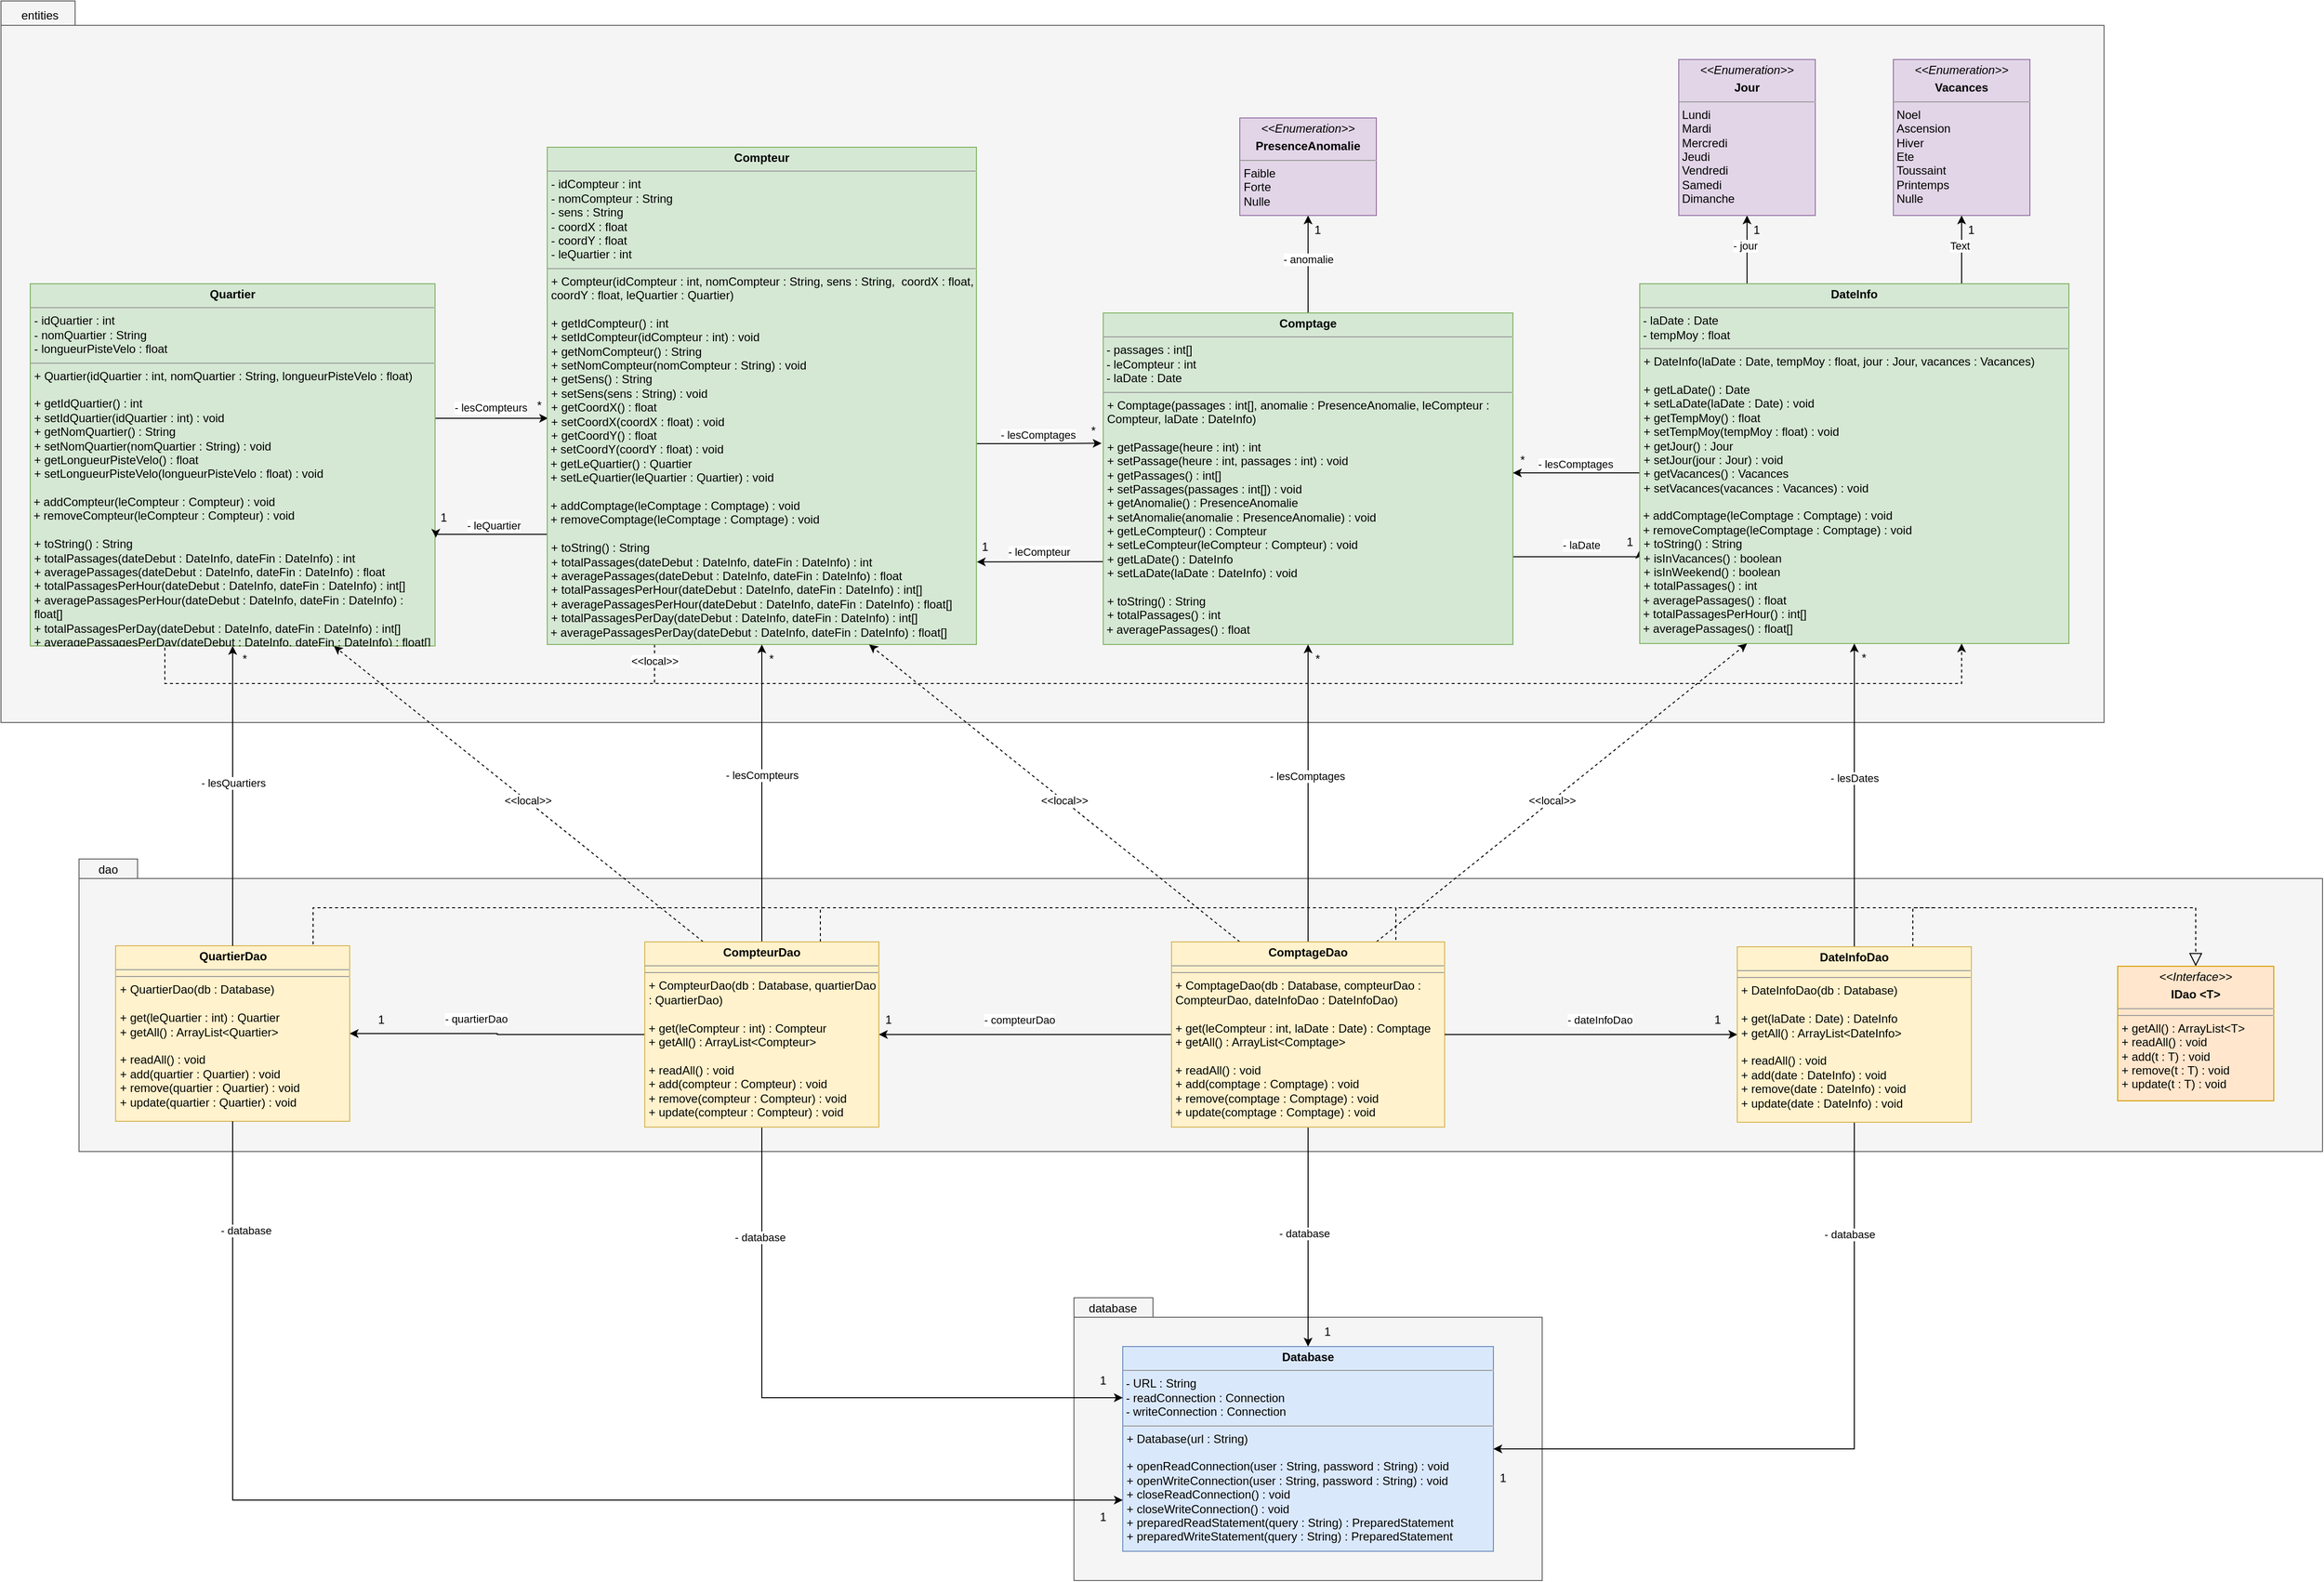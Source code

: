 <mxfile version="21.3.8" type="device">
  <diagram name="Page-1" id="eOl2TCsbntun6FktnlMN">
    <mxGraphModel dx="1434" dy="1222" grid="1" gridSize="10" guides="1" tooltips="1" connect="1" arrows="1" fold="1" page="0" pageScale="1" pageWidth="850" pageHeight="1100" math="0" shadow="0">
      <root>
        <mxCell id="0" />
        <mxCell id="1" parent="0" />
        <mxCell id="kVGpFs-e-EHgGDJTWpAH-28" value="" style="shape=folder;fontStyle=1;spacingTop=10;tabWidth=76;tabHeight=25;tabPosition=left;html=1;whiteSpace=wrap;fillColor=#f5f5f5;fontColor=#333333;strokeColor=#666666;" parent="1" vertex="1">
          <mxGeometry x="20" y="-140" width="2156" height="740" as="geometry" />
        </mxCell>
        <mxCell id="kVGpFs-e-EHgGDJTWpAH-25" value="package" style="shape=folder;fontStyle=1;spacingTop=10;tabWidth=60;tabHeight=20;tabPosition=left;html=1;whiteSpace=wrap;fillColor=#f5f5f5;fontColor=#333333;strokeColor=#666666;" parent="1" vertex="1">
          <mxGeometry x="100" y="740" width="2300" height="300" as="geometry" />
        </mxCell>
        <mxCell id="kVGpFs-e-EHgGDJTWpAH-24" value="package" style="shape=folder;fontStyle=1;spacingTop=10;tabWidth=81;tabHeight=20;tabPosition=left;html=1;whiteSpace=wrap;fillColor=#f5f5f5;fontColor=#333333;strokeColor=#666666;" parent="1" vertex="1">
          <mxGeometry x="1120" y="1190" width="480" height="290" as="geometry" />
        </mxCell>
        <mxCell id="kVGpFs-e-EHgGDJTWpAH-13" style="edgeStyle=orthogonalEdgeStyle;rounded=0;orthogonalLoop=1;jettySize=auto;html=1;exitX=0.75;exitY=0;exitDx=0;exitDy=0;endArrow=none;endFill=0;dashed=1;" parent="1" source="iDF5Uk8PFmxMC6S4ZIeN-2" edge="1">
          <mxGeometry relative="1" as="geometry">
            <mxPoint x="860" y="790" as="targetPoint" />
            <Array as="points">
              <mxPoint x="340" y="790" />
            </Array>
          </mxGeometry>
        </mxCell>
        <mxCell id="iDF5Uk8PFmxMC6S4ZIeN-2" value="&lt;p style=&quot;margin:0px;margin-top:4px;text-align:center;&quot;&gt;&lt;b&gt;QuartierDao&lt;/b&gt;&lt;/p&gt;&lt;hr size=&quot;1&quot;&gt;&lt;hr size=&quot;1&quot;&gt;&lt;p style=&quot;margin:0px;margin-left:4px;&quot;&gt;+ QuartierDao(db : Database)&lt;/p&gt;&lt;p style=&quot;margin:0px;margin-left:4px;&quot;&gt;&lt;br&gt;&lt;/p&gt;&lt;p style=&quot;margin:0px;margin-left:4px;&quot;&gt;+ get(leQuartier : int) : Quartier&lt;br&gt;&lt;/p&gt;&lt;p style=&quot;margin:0px;margin-left:4px;&quot;&gt;+ getAll() : ArrayList&amp;lt;Quartier&amp;gt;&lt;/p&gt;&lt;p style=&quot;margin:0px;margin-left:4px;&quot;&gt;&lt;br&gt;&lt;/p&gt;&lt;p style=&quot;margin:0px;margin-left:4px;&quot;&gt;+ readAll() : void&lt;/p&gt;&lt;p style=&quot;margin:0px;margin-left:4px;&quot;&gt;+ add(quartier : Quartier) : void&lt;/p&gt;&lt;p style=&quot;margin:0px;margin-left:4px;&quot;&gt;+ remove(quartier : Quartier) : void&lt;/p&gt;&lt;p style=&quot;margin:0px;margin-left:4px;&quot;&gt;+ update(quartier : Quartier) : void&lt;br&gt;&lt;/p&gt;" style="verticalAlign=top;align=left;overflow=fill;fontSize=12;fontFamily=Helvetica;html=1;whiteSpace=wrap;fillColor=#fff2cc;strokeColor=#d6b656;" parent="1" vertex="1">
          <mxGeometry x="137.5" y="829" width="240" height="180" as="geometry" />
        </mxCell>
        <mxCell id="9qE0nhktHIJIXh96-6WT-73" style="edgeStyle=orthogonalEdgeStyle;rounded=0;orthogonalLoop=1;jettySize=auto;html=1;entryX=0.002;entryY=0.545;entryDx=0;entryDy=0;entryPerimeter=0;" parent="1" source="p_eBftwZYgydQJ64UmXx-5" target="MrOClFFpd0POXdo-1IgY-1" edge="1">
          <mxGeometry relative="1" as="geometry">
            <Array as="points">
              <mxPoint x="490" y="288" />
              <mxPoint x="490" y="288" />
            </Array>
          </mxGeometry>
        </mxCell>
        <mxCell id="9qE0nhktHIJIXh96-6WT-86" value="- lesCompteurs" style="edgeLabel;html=1;align=center;verticalAlign=middle;resizable=0;points=[];" parent="9qE0nhktHIJIXh96-6WT-73" vertex="1" connectable="0">
          <mxGeometry x="-0.211" y="1" relative="1" as="geometry">
            <mxPoint x="11" y="-10" as="offset" />
          </mxGeometry>
        </mxCell>
        <mxCell id="R8S3w-2baMEadNncPOtm-10" style="edgeStyle=orthogonalEdgeStyle;rounded=0;orthogonalLoop=1;jettySize=auto;html=1;exitX=0.25;exitY=1;exitDx=0;exitDy=0;entryX=0.75;entryY=1;entryDx=0;entryDy=0;dashed=1;" parent="1" source="p_eBftwZYgydQJ64UmXx-5" target="MrOClFFpd0POXdo-1IgY-15" edge="1">
          <mxGeometry relative="1" as="geometry">
            <Array as="points">
              <mxPoint x="188" y="560" />
              <mxPoint x="2030" y="560" />
            </Array>
          </mxGeometry>
        </mxCell>
        <mxCell id="R8S3w-2baMEadNncPOtm-12" value="&amp;lt;&amp;lt;local&amp;gt;&amp;gt;" style="edgeLabel;html=1;align=center;verticalAlign=middle;resizable=0;points=[];" parent="R8S3w-2baMEadNncPOtm-10" vertex="1" connectable="0">
          <mxGeometry x="-0.962" relative="1" as="geometry">
            <mxPoint x="3" y="-21" as="offset" />
          </mxGeometry>
        </mxCell>
        <mxCell id="p_eBftwZYgydQJ64UmXx-5" value="&lt;p style=&quot;margin:0px;margin-top:4px;text-align:center;&quot;&gt;&lt;b&gt;Quartier&lt;/b&gt;&lt;/p&gt;&lt;hr size=&quot;1&quot;&gt;&lt;p style=&quot;margin:0px;margin-left:4px;&quot;&gt;- idQuartier : int&lt;/p&gt;&lt;p style=&quot;margin:0px;margin-left:4px;&quot;&gt;- nomQuartier : String&lt;/p&gt;&lt;p style=&quot;margin:0px;margin-left:4px;&quot;&gt;- longueurPisteVelo : float&lt;br&gt;&lt;/p&gt;&lt;hr size=&quot;1&quot;&gt;&lt;p style=&quot;margin:0px;margin-left:4px;&quot;&gt;+ Quartier(idQuartier : int, nomQuartier : String, longueurPisteVelo : float)&lt;/p&gt;&lt;p style=&quot;margin:0px;margin-left:4px;&quot;&gt;&lt;br&gt;&lt;/p&gt;&lt;p style=&quot;margin:0px;margin-left:4px;&quot;&gt;+ getIdQuartier() : int&lt;/p&gt;&lt;p style=&quot;margin:0px;margin-left:4px;&quot;&gt;+ setIdQuartier(idQuartier : int) : void&lt;/p&gt;&lt;p style=&quot;margin:0px;margin-left:4px;&quot;&gt;+ getNomQuartier() : String&lt;/p&gt;&lt;p style=&quot;margin:0px;margin-left:4px;&quot;&gt;+ setNomQuartier(nomQuartier : String) : void&lt;/p&gt;&lt;p style=&quot;margin:0px;margin-left:4px;&quot;&gt;+ getLongueurPisteVelo() : float&lt;/p&gt;&lt;p style=&quot;margin:0px;margin-left:4px;&quot;&gt;+ setLongueurPisteVelo(longueurPisteVelo : float) : void&lt;/p&gt;&lt;p style=&quot;margin:0px;margin-left:4px;&quot;&gt;&lt;br&gt;&lt;/p&gt;&lt;div&gt;&amp;nbsp;+ addCompteur(leCompteur : Compteur) : void&lt;/div&gt;&lt;div&gt;&amp;nbsp;+ removeCompteur(leCompteur : Compteur) : void&lt;/div&gt;&lt;div&gt;&lt;br&gt;&lt;/div&gt;&lt;p style=&quot;margin:0px;margin-left:4px;&quot;&gt;&lt;/p&gt;&lt;p style=&quot;margin:0px;margin-left:4px;&quot;&gt;&lt;/p&gt;&lt;p style=&quot;margin:0px;margin-left:4px;&quot;&gt;+ toString() : String&lt;/p&gt;&lt;p style=&quot;margin:0px;margin-left:4px;&quot;&gt;+ totalPassages(dateDebut : DateInfo, dateFin : DateInfo) : int&lt;/p&gt;&lt;p style=&quot;margin:0px;margin-left:4px;&quot;&gt;+ averagePassages(dateDebut : DateInfo, dateFin : DateInfo) : float&lt;/p&gt;&lt;p style=&quot;margin:0px;margin-left:4px;&quot;&gt;+ totalPassagesPerHour(dateDebut : DateInfo, dateFin : DateInfo) : int[]&lt;/p&gt;&lt;p style=&quot;margin:0px;margin-left:4px;&quot;&gt;+ averagePassagesPerHour(dateDebut : DateInfo, dateFin : DateInfo) : float[]&lt;/p&gt;&lt;p style=&quot;margin:0px;margin-left:4px;&quot;&gt;+ totalPassagesPerDay(dateDebut : DateInfo, dateFin : DateInfo) : int[]&lt;/p&gt;&lt;p style=&quot;margin:0px;margin-left:4px;&quot;&gt;+ averagePassagesPerDay(dateDebut : DateInfo, dateFin : DateInfo) : float[]&lt;br&gt;&lt;/p&gt;" style="verticalAlign=top;align=left;overflow=fill;fontSize=12;fontFamily=Helvetica;html=1;whiteSpace=wrap;fillColor=#d5e8d4;strokeColor=#82b366;" parent="1" vertex="1">
          <mxGeometry x="50" y="150" width="415" height="371.5" as="geometry" />
        </mxCell>
        <mxCell id="9qE0nhktHIJIXh96-6WT-74" style="edgeStyle=orthogonalEdgeStyle;rounded=0;orthogonalLoop=1;jettySize=auto;html=1;entryX=-0.004;entryY=0.393;entryDx=0;entryDy=0;entryPerimeter=0;" parent="1" source="MrOClFFpd0POXdo-1IgY-1" target="MrOClFFpd0POXdo-1IgY-4" edge="1">
          <mxGeometry relative="1" as="geometry">
            <mxPoint x="1140" y="306" as="targetPoint" />
            <Array as="points">
              <mxPoint x="1090" y="314" />
              <mxPoint x="1090" y="314" />
            </Array>
          </mxGeometry>
        </mxCell>
        <mxCell id="9qE0nhktHIJIXh96-6WT-85" value="- lesComptages" style="edgeLabel;html=1;align=center;verticalAlign=middle;resizable=0;points=[];" parent="9qE0nhktHIJIXh96-6WT-74" vertex="1" connectable="0">
          <mxGeometry x="-0.278" y="-1" relative="1" as="geometry">
            <mxPoint x="16" y="-10" as="offset" />
          </mxGeometry>
        </mxCell>
        <mxCell id="R8S3w-2baMEadNncPOtm-1" style="edgeStyle=orthogonalEdgeStyle;rounded=0;orthogonalLoop=1;jettySize=auto;html=1;exitX=0;exitY=0.75;exitDx=0;exitDy=0;entryX=1.002;entryY=0.701;entryDx=0;entryDy=0;entryPerimeter=0;" parent="1" source="MrOClFFpd0POXdo-1IgY-1" target="p_eBftwZYgydQJ64UmXx-5" edge="1">
          <mxGeometry relative="1" as="geometry">
            <Array as="points">
              <mxPoint x="466" y="407" />
            </Array>
          </mxGeometry>
        </mxCell>
        <mxCell id="R8S3w-2baMEadNncPOtm-2" value="- leQuartier" style="edgeLabel;html=1;align=center;verticalAlign=middle;resizable=0;points=[];" parent="R8S3w-2baMEadNncPOtm-1" vertex="1" connectable="0">
          <mxGeometry x="0.403" relative="1" as="geometry">
            <mxPoint x="23" y="-9" as="offset" />
          </mxGeometry>
        </mxCell>
        <mxCell id="R8S3w-2baMEadNncPOtm-11" style="edgeStyle=orthogonalEdgeStyle;rounded=0;orthogonalLoop=1;jettySize=auto;html=1;exitX=0.25;exitY=1;exitDx=0;exitDy=0;endArrow=none;endFill=0;dashed=1;" parent="1" source="MrOClFFpd0POXdo-1IgY-1" edge="1">
          <mxGeometry relative="1" as="geometry">
            <mxPoint x="690" y="560" as="targetPoint" />
            <Array as="points">
              <mxPoint x="690" y="540" />
              <mxPoint x="690" y="540" />
            </Array>
          </mxGeometry>
        </mxCell>
        <mxCell id="MrOClFFpd0POXdo-1IgY-1" value="&lt;p style=&quot;margin:0px;margin-top:4px;text-align:center;&quot;&gt;&lt;b&gt;Compteur&lt;/b&gt;&lt;/p&gt;&lt;hr size=&quot;1&quot;&gt;&lt;p style=&quot;margin:0px;margin-left:4px;&quot;&gt;- idCompteur : int&lt;/p&gt;&lt;p style=&quot;margin:0px;margin-left:4px;&quot;&gt;- nomCompteur : String&lt;/p&gt;&lt;p style=&quot;margin:0px;margin-left:4px;&quot;&gt;- sens : String&lt;/p&gt;&lt;p style=&quot;margin:0px;margin-left:4px;&quot;&gt;- coordX : float&lt;/p&gt;&lt;p style=&quot;margin:0px;margin-left:4px;&quot;&gt;- coordY : float&lt;/p&gt;&lt;p style=&quot;margin:0px;margin-left:4px;&quot;&gt;- leQuartier : int&lt;br&gt;&lt;/p&gt;&lt;hr size=&quot;1&quot;&gt;&lt;p style=&quot;margin:0px;margin-left:4px;&quot;&gt;+ Compteur(idCompteur : int, nomCompteur : String, sens : String,&amp;nbsp; coordX : float, coordY : float, leQuartier : Quartier)&lt;/p&gt;&lt;p style=&quot;margin:0px;margin-left:4px;&quot;&gt;&lt;br&gt;&lt;/p&gt;&lt;p style=&quot;margin:0px;margin-left:4px;&quot;&gt;+ getIdCompteur() : int&lt;/p&gt;&lt;p style=&quot;margin:0px;margin-left:4px;&quot;&gt;+ setIdCompteur(idCompteur : int) : void&lt;/p&gt;&lt;p style=&quot;margin:0px;margin-left:4px;&quot;&gt;+ getNomCompteur() : String&lt;/p&gt;&lt;p style=&quot;margin:0px;margin-left:4px;&quot;&gt;+ setNomCompteur(nomCompteur : String) : void&lt;/p&gt;&lt;p style=&quot;margin:0px;margin-left:4px;&quot;&gt;+ getSens() : String&lt;/p&gt;&lt;p style=&quot;margin:0px;margin-left:4px;&quot;&gt;+ setSens(sens : String) : void&lt;/p&gt;&lt;p style=&quot;margin:0px;margin-left:4px;&quot;&gt;+ getCoordX() : float&lt;/p&gt;&lt;p style=&quot;margin:0px;margin-left:4px;&quot;&gt;+ setCoordX(coordX : float) : void&lt;/p&gt;&lt;p style=&quot;margin:0px;margin-left:4px;&quot;&gt;+ getCoordY() : float&lt;/p&gt;&lt;div&gt;&amp;nbsp;+ setCoordY(coordY : float) : void&lt;/div&gt;&lt;div&gt;&amp;nbsp;+ getLeQuartier() : Quartier&lt;/div&gt;&lt;div&gt;&amp;nbsp;+ setLeQuartier(leQuartier : Quartier) : void&lt;/div&gt;&lt;div&gt;&lt;br&gt;&lt;/div&gt;&lt;div&gt;&amp;nbsp;+ addComptage(leComptage : Comptage) : void&lt;/div&gt;&lt;div&gt;&amp;nbsp;+ removeComptage(leComptage : Comptage) : void&lt;/div&gt;&lt;div&gt;&lt;br&gt;&lt;p style=&quot;margin:0px;margin-left:4px;&quot;&gt;&lt;/p&gt;&lt;p style=&quot;margin:0px;margin-left:4px;&quot;&gt;+ toString() : String&lt;/p&gt;&lt;p style=&quot;margin:0px;margin-left:4px;&quot;&gt;+ totalPassages(dateDebut : DateInfo, dateFin : DateInfo) : int&lt;/p&gt;&lt;p style=&quot;margin:0px;margin-left:4px;&quot;&gt;+ averagePassages(dateDebut : DateInfo, dateFin : DateInfo) : float&lt;/p&gt;&lt;p style=&quot;margin:0px;margin-left:4px;&quot;&gt;+ totalPassagesPerHour(dateDebut : DateInfo, dateFin : DateInfo) : int[]&lt;/p&gt;&lt;p style=&quot;margin:0px;margin-left:4px;&quot;&gt;+ averagePassagesPerHour(dateDebut : DateInfo, dateFin : DateInfo) : float[]&lt;/p&gt;&lt;p style=&quot;margin:0px;margin-left:4px;&quot;&gt;+ totalPassagesPerDay(dateDebut : DateInfo, dateFin : DateInfo) : int[]&lt;/p&gt;&amp;nbsp;+ averagePassagesPerDay(dateDebut : DateInfo, dateFin : DateInfo) : float[]&lt;p style=&quot;margin:0px;margin-left:4px;&quot;&gt;&lt;/p&gt;&lt;/div&gt;&lt;p style=&quot;margin:0px;margin-left:4px;&quot;&gt;&lt;/p&gt;" style="verticalAlign=top;align=left;overflow=fill;fontSize=12;fontFamily=Helvetica;html=1;whiteSpace=wrap;fillColor=#d5e8d4;strokeColor=#82b366;" parent="1" vertex="1">
          <mxGeometry x="580" y="10" width="440" height="510" as="geometry" />
        </mxCell>
        <mxCell id="MrOClFFpd0POXdo-1IgY-7" style="edgeStyle=orthogonalEdgeStyle;rounded=0;orthogonalLoop=1;jettySize=auto;html=1;exitX=0.5;exitY=0;exitDx=0;exitDy=0;entryX=0.5;entryY=1;entryDx=0;entryDy=0;" parent="1" source="MrOClFFpd0POXdo-1IgY-4" target="MrOClFFpd0POXdo-1IgY-5" edge="1">
          <mxGeometry relative="1" as="geometry" />
        </mxCell>
        <mxCell id="MrOClFFpd0POXdo-1IgY-8" value="- anomalie" style="edgeLabel;html=1;align=center;verticalAlign=middle;resizable=0;points=[];" parent="MrOClFFpd0POXdo-1IgY-7" vertex="1" connectable="0">
          <mxGeometry x="0.225" relative="1" as="geometry">
            <mxPoint y="6" as="offset" />
          </mxGeometry>
        </mxCell>
        <mxCell id="R8S3w-2baMEadNncPOtm-4" style="edgeStyle=orthogonalEdgeStyle;rounded=0;orthogonalLoop=1;jettySize=auto;html=1;exitX=0;exitY=0.75;exitDx=0;exitDy=0;entryX=1.001;entryY=0.834;entryDx=0;entryDy=0;entryPerimeter=0;" parent="1" source="MrOClFFpd0POXdo-1IgY-4" target="MrOClFFpd0POXdo-1IgY-1" edge="1">
          <mxGeometry relative="1" as="geometry">
            <mxPoint x="1021" y="440" as="targetPoint" />
            <Array as="points">
              <mxPoint x="1020" y="435" />
            </Array>
          </mxGeometry>
        </mxCell>
        <mxCell id="R8S3w-2baMEadNncPOtm-5" value="- leCompteur" style="edgeLabel;html=1;align=center;verticalAlign=middle;resizable=0;points=[];" parent="R8S3w-2baMEadNncPOtm-4" vertex="1" connectable="0">
          <mxGeometry x="0.139" relative="1" as="geometry">
            <mxPoint x="8" y="-10" as="offset" />
          </mxGeometry>
        </mxCell>
        <mxCell id="R8S3w-2baMEadNncPOtm-7" style="edgeStyle=orthogonalEdgeStyle;rounded=0;orthogonalLoop=1;jettySize=auto;html=1;exitX=1;exitY=0.75;exitDx=0;exitDy=0;entryX=0;entryY=0.74;entryDx=0;entryDy=0;entryPerimeter=0;" parent="1" source="MrOClFFpd0POXdo-1IgY-4" target="MrOClFFpd0POXdo-1IgY-15" edge="1">
          <mxGeometry relative="1" as="geometry">
            <Array as="points">
              <mxPoint x="1570" y="430" />
              <mxPoint x="1700" y="430" />
            </Array>
          </mxGeometry>
        </mxCell>
        <mxCell id="R8S3w-2baMEadNncPOtm-8" value="- laDate" style="edgeLabel;html=1;align=center;verticalAlign=middle;resizable=0;points=[];" parent="R8S3w-2baMEadNncPOtm-7" vertex="1" connectable="0">
          <mxGeometry x="-0.117" relative="1" as="geometry">
            <mxPoint x="12" y="-12" as="offset" />
          </mxGeometry>
        </mxCell>
        <mxCell id="MrOClFFpd0POXdo-1IgY-4" value="&lt;p style=&quot;margin:0px;margin-top:4px;text-align:center;&quot;&gt;&lt;b&gt;Comptage&lt;/b&gt;&lt;/p&gt;&lt;hr size=&quot;1&quot;&gt;&lt;div&gt;&amp;nbsp;- passages : int[]&lt;/div&gt;&lt;div&gt;&amp;nbsp;- leCompteur : int&lt;/div&gt;&lt;div&gt;&amp;nbsp;- laDate : Date&lt;br&gt;&lt;/div&gt;&lt;hr size=&quot;1&quot;&gt;&lt;p style=&quot;margin:0px;margin-left:4px;&quot;&gt;+ Comptage(passages : int[], anomalie : PresenceAnomalie, leCompteur : Compteur, laDate : DateInfo)&lt;/p&gt;&lt;p style=&quot;margin:0px;margin-left:4px;&quot;&gt;&lt;br&gt;&lt;/p&gt;&lt;p style=&quot;margin:0px;margin-left:4px;&quot;&gt;+ getPassage(heure : int) : int&lt;/p&gt;&lt;p style=&quot;margin:0px;margin-left:4px;&quot;&gt;+ setPassage(heure : int, passages : int) : void&lt;/p&gt;&lt;p style=&quot;margin:0px;margin-left:4px;&quot;&gt;+ getPassages() : int[]&lt;/p&gt;&lt;p style=&quot;margin:0px;margin-left:4px;&quot;&gt;+ setPassages(passages : int[]) : void&lt;/p&gt;&lt;p style=&quot;margin:0px;margin-left:4px;&quot;&gt;+ getAnomalie() : PresenceAnomalie&lt;/p&gt;&lt;p style=&quot;margin:0px;margin-left:4px;&quot;&gt;+ setAnomalie(anomalie : PresenceAnomalie) : void&lt;/p&gt;&lt;p style=&quot;margin:0px;margin-left:4px;&quot;&gt;+ getLeCompteur() : Compteur&lt;/p&gt;&lt;p style=&quot;margin:0px;margin-left:4px;&quot;&gt;+ setLeCompteur(leCompteur : Compteur) : void&lt;/p&gt;&lt;p style=&quot;margin:0px;margin-left:4px;&quot;&gt;+ getLaDate() : DateInfo&lt;/p&gt;&lt;p style=&quot;margin:0px;margin-left:4px;&quot;&gt;+ setLaDate(laDate : DateInfo) : void&lt;/p&gt;&lt;p style=&quot;margin:0px;margin-left:4px;&quot;&gt;&lt;br&gt;&lt;/p&gt;&lt;p style=&quot;margin:0px;margin-left:4px;&quot;&gt;+ toString() : String&lt;/p&gt;&lt;p style=&quot;margin:0px;margin-left:4px;&quot;&gt;+ totalPassages() : int&lt;/p&gt;&amp;nbsp;+ averagePassages() : float&lt;br&gt;&lt;p style=&quot;margin:0px;margin-left:4px;&quot;&gt;&lt;/p&gt;&lt;p style=&quot;margin:0px;margin-left:4px;&quot;&gt;&lt;/p&gt;" style="verticalAlign=top;align=left;overflow=fill;fontSize=12;fontFamily=Helvetica;html=1;whiteSpace=wrap;fillColor=#d5e8d4;strokeColor=#82b366;strokeWidth=1;glass=0;rounded=0;shadow=0;" parent="1" vertex="1">
          <mxGeometry x="1150" y="180" width="420" height="340" as="geometry" />
        </mxCell>
        <mxCell id="MrOClFFpd0POXdo-1IgY-5" value="&lt;p style=&quot;margin:0px;margin-top:4px;text-align:center;&quot;&gt;&lt;i&gt;&amp;lt;&amp;lt;Enumeration&amp;gt;&amp;gt;&lt;/i&gt;&lt;/p&gt;&lt;p style=&quot;margin:0px;margin-top:4px;text-align:center;&quot;&gt;&lt;b&gt;PresenceAnomalie&lt;/b&gt;&lt;br&gt;&lt;/p&gt;&lt;hr size=&quot;1&quot;&gt;&lt;p style=&quot;margin:0px;margin-left:4px;&quot;&gt;Faible&lt;/p&gt;&lt;p style=&quot;margin:0px;margin-left:4px;&quot;&gt;Forte&lt;/p&gt;&lt;p style=&quot;margin:0px;margin-left:4px;&quot;&gt;Nulle&lt;/p&gt;&lt;p style=&quot;margin:0px;margin-left:4px;&quot;&gt;&lt;br&gt;&lt;/p&gt;&lt;p style=&quot;margin:0px;margin-left:4px;&quot;&gt;&lt;br&gt;&lt;/p&gt;" style="verticalAlign=top;align=left;overflow=fill;fontSize=12;fontFamily=Helvetica;html=1;whiteSpace=wrap;fillColor=#e1d5e7;strokeColor=#9673a6;" parent="1" vertex="1">
          <mxGeometry x="1290" y="-20" width="140" height="100" as="geometry" />
        </mxCell>
        <mxCell id="9qE0nhktHIJIXh96-6WT-76" style="edgeStyle=orthogonalEdgeStyle;rounded=0;orthogonalLoop=1;jettySize=auto;html=1;" parent="1" source="MrOClFFpd0POXdo-1IgY-15" edge="1">
          <mxGeometry relative="1" as="geometry">
            <Array as="points">
              <mxPoint x="1570" y="344" />
            </Array>
            <mxPoint x="1570" y="344" as="targetPoint" />
          </mxGeometry>
        </mxCell>
        <mxCell id="9qE0nhktHIJIXh96-6WT-84" value="- lesComptages" style="edgeLabel;html=1;align=center;verticalAlign=middle;resizable=0;points=[];" parent="9qE0nhktHIJIXh96-6WT-76" vertex="1" connectable="0">
          <mxGeometry x="0.259" y="-3" relative="1" as="geometry">
            <mxPoint x="16" y="-6" as="offset" />
          </mxGeometry>
        </mxCell>
        <mxCell id="kVGpFs-e-EHgGDJTWpAH-16" style="edgeStyle=orthogonalEdgeStyle;rounded=0;orthogonalLoop=1;jettySize=auto;html=1;exitX=0.75;exitY=0;exitDx=0;exitDy=0;entryX=0.5;entryY=1;entryDx=0;entryDy=0;" parent="1" source="MrOClFFpd0POXdo-1IgY-15" target="MrOClFFpd0POXdo-1IgY-23" edge="1">
          <mxGeometry relative="1" as="geometry" />
        </mxCell>
        <mxCell id="kVGpFs-e-EHgGDJTWpAH-21" value="Text" style="edgeLabel;html=1;align=center;verticalAlign=middle;resizable=0;points=[];" parent="kVGpFs-e-EHgGDJTWpAH-16" vertex="1" connectable="0">
          <mxGeometry x="0.124" y="2" relative="1" as="geometry">
            <mxPoint as="offset" />
          </mxGeometry>
        </mxCell>
        <mxCell id="kVGpFs-e-EHgGDJTWpAH-17" style="edgeStyle=orthogonalEdgeStyle;rounded=0;orthogonalLoop=1;jettySize=auto;html=1;exitX=0.25;exitY=0;exitDx=0;exitDy=0;" parent="1" source="MrOClFFpd0POXdo-1IgY-15" target="MrOClFFpd0POXdo-1IgY-16" edge="1">
          <mxGeometry relative="1" as="geometry" />
        </mxCell>
        <mxCell id="kVGpFs-e-EHgGDJTWpAH-20" value="- jour" style="edgeLabel;html=1;align=center;verticalAlign=middle;resizable=0;points=[];" parent="kVGpFs-e-EHgGDJTWpAH-17" vertex="1" connectable="0">
          <mxGeometry x="0.112" y="2" relative="1" as="geometry">
            <mxPoint as="offset" />
          </mxGeometry>
        </mxCell>
        <mxCell id="MrOClFFpd0POXdo-1IgY-15" value="&lt;p style=&quot;margin:0px;margin-top:4px;text-align:center;&quot;&gt;&lt;b&gt;DateInfo&lt;/b&gt;&lt;/p&gt;&lt;hr size=&quot;1&quot;&gt;&lt;div&gt;&amp;nbsp;- laDate : Date&lt;/div&gt;&lt;div&gt;&amp;nbsp;- tempMoy : float&lt;/div&gt;&lt;hr size=&quot;1&quot;&gt;&lt;p style=&quot;margin:0px;margin-left:4px;&quot;&gt;+ DateInfo(laDate : Date, tempMoy : float, jour : Jour, vacances : Vacances)&lt;/p&gt;&lt;p style=&quot;margin:0px;margin-left:4px;&quot;&gt;&lt;br&gt;&lt;/p&gt;&lt;p style=&quot;margin:0px;margin-left:4px;&quot;&gt;+ getLaDate() : Date&lt;/p&gt;&lt;p style=&quot;margin:0px;margin-left:4px;&quot;&gt;+ setLaDate(laDate : Date) : void&lt;/p&gt;&lt;p style=&quot;margin:0px;margin-left:4px;&quot;&gt;+ getTempMoy() : float&lt;/p&gt;&lt;p style=&quot;margin:0px;margin-left:4px;&quot;&gt;+ setTempMoy(tempMoy : float) : void&lt;/p&gt;&lt;p style=&quot;margin:0px;margin-left:4px;&quot;&gt;+ getJour() : Jour&lt;/p&gt;&lt;p style=&quot;margin:0px;margin-left:4px;&quot;&gt;+ setJour(jour : Jour) : void&lt;/p&gt;&lt;p style=&quot;margin:0px;margin-left:4px;&quot;&gt;+ getVacances() : Vacances&lt;/p&gt;&lt;p style=&quot;margin:0px;margin-left:4px;&quot;&gt;+ setVacances(vacances : Vacances) : void&lt;/p&gt;&lt;p style=&quot;margin:0px;margin-left:4px;&quot;&gt;&lt;br&gt;&lt;/p&gt;&lt;div&gt;&amp;nbsp;+ addComptage(leComptage : Comptage) : void&lt;/div&gt;&amp;nbsp;+ removeComptage(leComptage : Comptage) : void&lt;p style=&quot;margin:0px;margin-left:4px;&quot;&gt;&lt;/p&gt;&lt;p style=&quot;margin:0px;margin-left:4px;&quot;&gt;+ toString() : String&lt;/p&gt;&lt;p style=&quot;margin:0px;margin-left:4px;&quot;&gt;+ isInVacances() : boolean&lt;/p&gt;&lt;p style=&quot;margin:0px;margin-left:4px;&quot;&gt;+ isInWeekend() : boolean&lt;br&gt;&lt;/p&gt;&lt;p style=&quot;margin:0px;margin-left:4px;&quot;&gt;+ totalPassages() : int&lt;/p&gt;&lt;div&gt;&amp;nbsp;+ averagePassages() : float&lt;br&gt;&lt;/div&gt;&lt;div&gt;&amp;nbsp;+ totalPassagesPerHour() : int[]&lt;/div&gt;&lt;div&gt;&amp;nbsp;+ averagePassages() : float[]&lt;br&gt;&lt;/div&gt;&lt;p style=&quot;margin:0px;margin-left:4px;&quot;&gt;&lt;/p&gt;&lt;p style=&quot;margin:0px;margin-left:4px;&quot;&gt;&lt;/p&gt;" style="verticalAlign=top;align=left;overflow=fill;fontSize=12;fontFamily=Helvetica;html=1;whiteSpace=wrap;fillColor=#d5e8d4;strokeColor=#82b366;" parent="1" vertex="1">
          <mxGeometry x="1700" y="150" width="440" height="369" as="geometry" />
        </mxCell>
        <mxCell id="MrOClFFpd0POXdo-1IgY-16" value="&lt;p style=&quot;margin:0px;margin-top:4px;text-align:center;&quot;&gt;&lt;i&gt;&amp;lt;&amp;lt;Enumeration&amp;gt;&amp;gt;&lt;/i&gt;&lt;/p&gt;&lt;p style=&quot;margin:0px;margin-top:4px;text-align:center;&quot;&gt;&lt;b&gt;Jour&lt;/b&gt;&lt;br&gt;&lt;/p&gt;&lt;hr size=&quot;1&quot;&gt;&lt;div&gt;&amp;nbsp;Lundi&lt;br&gt;&lt;/div&gt;&lt;div&gt;&amp;nbsp;Mardi&lt;/div&gt;&lt;div&gt;&amp;nbsp;Mercredi&lt;/div&gt;&lt;div&gt;&amp;nbsp;Jeudi&lt;/div&gt;&lt;div&gt;&amp;nbsp;Vendredi&lt;/div&gt;&lt;div&gt;&amp;nbsp;Samedi&lt;/div&gt;&lt;div&gt;&amp;nbsp;Dimanche&lt;br&gt;&lt;/div&gt;&lt;p style=&quot;margin:0px;margin-left:4px;&quot;&gt;&lt;br&gt;&lt;/p&gt;&lt;p style=&quot;margin:0px;margin-left:4px;&quot;&gt;&lt;br&gt;&lt;/p&gt;" style="verticalAlign=top;align=left;overflow=fill;fontSize=12;fontFamily=Helvetica;html=1;whiteSpace=wrap;fillColor=#e1d5e7;strokeColor=#9673a6;" parent="1" vertex="1">
          <mxGeometry x="1740" y="-80" width="140" height="160" as="geometry" />
        </mxCell>
        <mxCell id="MrOClFFpd0POXdo-1IgY-23" value="&lt;p style=&quot;margin:0px;margin-top:4px;text-align:center;&quot;&gt;&lt;i&gt;&amp;lt;&amp;lt;Enumeration&amp;gt;&amp;gt;&lt;/i&gt;&lt;/p&gt;&lt;p style=&quot;margin:0px;margin-top:4px;text-align:center;&quot;&gt;&lt;b&gt;Vacances&lt;/b&gt;&lt;br&gt;&lt;/p&gt;&lt;hr size=&quot;1&quot;&gt;&lt;div&gt;&amp;nbsp;Noel&lt;/div&gt;&lt;div&gt;&amp;nbsp;Ascension&lt;/div&gt;&lt;div&gt;&amp;nbsp;Hiver&lt;/div&gt;&lt;div&gt;&amp;nbsp;Ete&lt;/div&gt;&lt;div&gt;&amp;nbsp;Toussaint&lt;/div&gt;&lt;div&gt;&amp;nbsp;Printemps&lt;/div&gt;&lt;div&gt;&amp;nbsp;Nulle&lt;br&gt;&lt;/div&gt;&lt;p style=&quot;margin:0px;margin-left:4px;&quot;&gt;&lt;br&gt;&lt;/p&gt;&lt;p style=&quot;margin:0px;margin-left:4px;&quot;&gt;&lt;br&gt;&lt;/p&gt;" style="verticalAlign=top;align=left;overflow=fill;fontSize=12;fontFamily=Helvetica;html=1;whiteSpace=wrap;fillColor=#e1d5e7;strokeColor=#9673a6;" parent="1" vertex="1">
          <mxGeometry x="1960" y="-80" width="140" height="160" as="geometry" />
        </mxCell>
        <mxCell id="MrOClFFpd0POXdo-1IgY-29" value="&lt;p style=&quot;margin:0px;margin-top:4px;text-align:center;&quot;&gt;&lt;b&gt;Database&lt;/b&gt;&lt;/p&gt;&lt;hr size=&quot;1&quot;&gt;&lt;div&gt;&amp;nbsp;- URL : String&lt;/div&gt;&lt;div&gt;&amp;nbsp;- readConnection : Connection&lt;/div&gt;&lt;div&gt;&amp;nbsp;- writeConnection : Connection&lt;/div&gt;&lt;hr size=&quot;1&quot;&gt;&lt;p style=&quot;margin:0px;margin-left:4px;&quot;&gt;+ Database(url : String)&lt;/p&gt;&lt;p style=&quot;margin:0px;margin-left:4px;&quot;&gt;&lt;br&gt;&lt;/p&gt;&lt;p style=&quot;margin:0px;margin-left:4px;&quot;&gt;+ openReadConnection(user : String, password : String) : void&lt;/p&gt;&lt;p style=&quot;margin:0px;margin-left:4px;&quot;&gt;+ openWriteConnection(user : String, password : String) : void&lt;/p&gt;&lt;p style=&quot;margin:0px;margin-left:4px;&quot;&gt;+ closeReadConnection() : void&lt;/p&gt;&lt;p style=&quot;margin:0px;margin-left:4px;&quot;&gt;+ closeWriteConnection() : void&lt;/p&gt;&lt;p style=&quot;margin:0px;margin-left:4px;&quot;&gt;+ preparedReadStatement(query : String) : PreparedStatement&lt;/p&gt;&lt;p style=&quot;margin:0px;margin-left:4px;&quot;&gt;+ preparedWriteStatement(query : String) : PreparedStatement&lt;br&gt;&lt;/p&gt;" style="verticalAlign=top;align=left;overflow=fill;fontSize=12;fontFamily=Helvetica;html=1;whiteSpace=wrap;fillColor=#dae8fc;strokeColor=#6c8ebf;" parent="1" vertex="1">
          <mxGeometry x="1170" y="1240" width="380" height="210" as="geometry" />
        </mxCell>
        <mxCell id="iDF5Uk8PFmxMC6S4ZIeN-8" style="edgeStyle=orthogonalEdgeStyle;rounded=0;orthogonalLoop=1;jettySize=auto;html=1;entryX=0.5;entryY=1;entryDx=0;entryDy=0;" parent="1" source="iDF5Uk8PFmxMC6S4ZIeN-2" target="p_eBftwZYgydQJ64UmXx-5" edge="1">
          <mxGeometry relative="1" as="geometry" />
        </mxCell>
        <mxCell id="9qE0nhktHIJIXh96-6WT-56" value="- lesQuartiers" style="edgeLabel;html=1;align=center;verticalAlign=middle;resizable=0;points=[];" parent="iDF5Uk8PFmxMC6S4ZIeN-8" vertex="1" connectable="0">
          <mxGeometry x="0.08" relative="1" as="geometry">
            <mxPoint y="-1" as="offset" />
          </mxGeometry>
        </mxCell>
        <mxCell id="iDF5Uk8PFmxMC6S4ZIeN-18" style="edgeStyle=orthogonalEdgeStyle;rounded=0;orthogonalLoop=1;jettySize=auto;html=1;entryX=0;entryY=0.75;entryDx=0;entryDy=0;" parent="1" source="iDF5Uk8PFmxMC6S4ZIeN-2" target="MrOClFFpd0POXdo-1IgY-29" edge="1">
          <mxGeometry relative="1" as="geometry">
            <Array as="points">
              <mxPoint x="258" y="1398" />
            </Array>
          </mxGeometry>
        </mxCell>
        <mxCell id="iDF5Uk8PFmxMC6S4ZIeN-19" value="- database" style="edgeLabel;html=1;align=center;verticalAlign=middle;resizable=0;points=[];" parent="iDF5Uk8PFmxMC6S4ZIeN-18" vertex="1" connectable="0">
          <mxGeometry x="0.166" relative="1" as="geometry">
            <mxPoint x="-357" y="-277" as="offset" />
          </mxGeometry>
        </mxCell>
        <mxCell id="9qE0nhktHIJIXh96-6WT-63" style="edgeStyle=orthogonalEdgeStyle;rounded=0;orthogonalLoop=1;jettySize=auto;html=1;entryX=0;entryY=0.5;entryDx=0;entryDy=0;startArrow=classic;startFill=1;endArrow=none;endFill=0;" parent="1" source="iDF5Uk8PFmxMC6S4ZIeN-2" target="iDF5Uk8PFmxMC6S4ZIeN-3" edge="1">
          <mxGeometry relative="1" as="geometry" />
        </mxCell>
        <mxCell id="9qE0nhktHIJIXh96-6WT-66" value="- quartierDao" style="edgeLabel;html=1;align=center;verticalAlign=middle;resizable=0;points=[];" parent="9qE0nhktHIJIXh96-6WT-63" vertex="1" connectable="0">
          <mxGeometry x="-0.151" y="-1" relative="1" as="geometry">
            <mxPoint y="-16" as="offset" />
          </mxGeometry>
        </mxCell>
        <mxCell id="iDF5Uk8PFmxMC6S4ZIeN-9" style="edgeStyle=orthogonalEdgeStyle;rounded=0;orthogonalLoop=1;jettySize=auto;html=1;entryX=0.5;entryY=1;entryDx=0;entryDy=0;" parent="1" source="iDF5Uk8PFmxMC6S4ZIeN-3" target="MrOClFFpd0POXdo-1IgY-1" edge="1">
          <mxGeometry relative="1" as="geometry" />
        </mxCell>
        <mxCell id="9qE0nhktHIJIXh96-6WT-57" value="- lesCompteurs" style="edgeLabel;html=1;align=center;verticalAlign=middle;resizable=0;points=[];" parent="iDF5Uk8PFmxMC6S4ZIeN-9" vertex="1" connectable="0">
          <mxGeometry x="0.12" y="-2" relative="1" as="geometry">
            <mxPoint x="-2" as="offset" />
          </mxGeometry>
        </mxCell>
        <mxCell id="iDF5Uk8PFmxMC6S4ZIeN-17" style="edgeStyle=orthogonalEdgeStyle;rounded=0;orthogonalLoop=1;jettySize=auto;html=1;entryX=0;entryY=0.25;entryDx=0;entryDy=0;" parent="1" source="iDF5Uk8PFmxMC6S4ZIeN-3" target="MrOClFFpd0POXdo-1IgY-29" edge="1">
          <mxGeometry relative="1" as="geometry">
            <Array as="points">
              <mxPoint x="800" y="1293" />
            </Array>
          </mxGeometry>
        </mxCell>
        <mxCell id="iDF5Uk8PFmxMC6S4ZIeN-20" value="- database" style="edgeLabel;html=1;align=center;verticalAlign=middle;resizable=0;points=[];" parent="iDF5Uk8PFmxMC6S4ZIeN-17" vertex="1" connectable="0">
          <mxGeometry x="0.392" y="-1" relative="1" as="geometry">
            <mxPoint x="-175" y="-166" as="offset" />
          </mxGeometry>
        </mxCell>
        <mxCell id="9qE0nhktHIJIXh96-6WT-64" style="edgeStyle=orthogonalEdgeStyle;rounded=0;orthogonalLoop=1;jettySize=auto;html=1;entryX=0;entryY=0.5;entryDx=0;entryDy=0;endArrow=none;endFill=0;startArrow=classic;startFill=1;" parent="1" source="iDF5Uk8PFmxMC6S4ZIeN-3" target="iDF5Uk8PFmxMC6S4ZIeN-4" edge="1">
          <mxGeometry relative="1" as="geometry" />
        </mxCell>
        <mxCell id="9qE0nhktHIJIXh96-6WT-68" value="&lt;div&gt;- compteurDao&lt;/div&gt;" style="edgeLabel;html=1;align=center;verticalAlign=middle;resizable=0;points=[];" parent="9qE0nhktHIJIXh96-6WT-64" vertex="1" connectable="0">
          <mxGeometry x="-0.327" y="1" relative="1" as="geometry">
            <mxPoint x="43" y="-14" as="offset" />
          </mxGeometry>
        </mxCell>
        <mxCell id="kVGpFs-e-EHgGDJTWpAH-12" style="edgeStyle=orthogonalEdgeStyle;rounded=0;orthogonalLoop=1;jettySize=auto;html=1;exitX=0.75;exitY=0;exitDx=0;exitDy=0;dashed=1;endArrow=none;endFill=0;" parent="1" source="iDF5Uk8PFmxMC6S4ZIeN-3" edge="1">
          <mxGeometry relative="1" as="geometry">
            <mxPoint x="1450" y="790" as="targetPoint" />
            <Array as="points">
              <mxPoint x="860" y="790" />
            </Array>
          </mxGeometry>
        </mxCell>
        <mxCell id="R8S3w-2baMEadNncPOtm-15" style="rounded=0;orthogonalLoop=1;jettySize=auto;html=1;exitX=0.25;exitY=0;exitDx=0;exitDy=0;entryX=0.75;entryY=1;entryDx=0;entryDy=0;dashed=1;" parent="1" source="iDF5Uk8PFmxMC6S4ZIeN-3" target="p_eBftwZYgydQJ64UmXx-5" edge="1">
          <mxGeometry relative="1" as="geometry">
            <mxPoint x="530" y="640" as="targetPoint" />
          </mxGeometry>
        </mxCell>
        <mxCell id="iDF5Uk8PFmxMC6S4ZIeN-3" value="&lt;p style=&quot;margin:0px;margin-top:4px;text-align:center;&quot;&gt;&lt;b&gt;CompteurDao&lt;/b&gt;&lt;/p&gt;&lt;hr size=&quot;1&quot;&gt;&lt;hr size=&quot;1&quot;&gt;&lt;p style=&quot;margin:0px;margin-left:4px;&quot;&gt;+ CompteurDao(db : Database, quartierDao : QuartierDao)&lt;/p&gt;&lt;p style=&quot;margin:0px;margin-left:4px;&quot;&gt;&lt;br&gt;&lt;/p&gt;&lt;p style=&quot;margin:0px;margin-left:4px;&quot;&gt;+ get(leCompteur : int) : Compteur&lt;/p&gt;&lt;p style=&quot;margin:0px;margin-left:4px;&quot;&gt;+ getAll() : ArrayList&amp;lt;Compteur&amp;gt;&lt;/p&gt;&lt;p style=&quot;margin:0px;margin-left:4px;&quot;&gt;&lt;br&gt;&lt;/p&gt;&lt;p style=&quot;margin:0px;margin-left:4px;&quot;&gt;+ readAll() : void&lt;br&gt;&lt;/p&gt;&lt;p style=&quot;margin:0px;margin-left:4px;&quot;&gt;+ add(compteur : Compteur) : void&lt;/p&gt;&lt;p style=&quot;margin:0px;margin-left:4px;&quot;&gt;+ remove(compteur : Compteur) : void&lt;/p&gt;&lt;p style=&quot;margin:0px;margin-left:4px;&quot;&gt;+ update(compteur : Compteur) : void&lt;br&gt;&lt;/p&gt;" style="verticalAlign=top;align=left;overflow=fill;fontSize=12;fontFamily=Helvetica;html=1;whiteSpace=wrap;fillColor=#fff2cc;strokeColor=#d6b656;" parent="1" vertex="1">
          <mxGeometry x="680" y="825" width="240" height="190" as="geometry" />
        </mxCell>
        <mxCell id="iDF5Uk8PFmxMC6S4ZIeN-14" style="edgeStyle=orthogonalEdgeStyle;rounded=0;orthogonalLoop=1;jettySize=auto;html=1;entryX=0.5;entryY=0;entryDx=0;entryDy=0;" parent="1" source="iDF5Uk8PFmxMC6S4ZIeN-4" target="MrOClFFpd0POXdo-1IgY-29" edge="1">
          <mxGeometry relative="1" as="geometry">
            <mxPoint x="1410" y="1110" as="targetPoint" />
            <Array as="points" />
          </mxGeometry>
        </mxCell>
        <mxCell id="iDF5Uk8PFmxMC6S4ZIeN-21" value="- database" style="edgeLabel;html=1;align=center;verticalAlign=middle;resizable=0;points=[];" parent="iDF5Uk8PFmxMC6S4ZIeN-14" vertex="1" connectable="0">
          <mxGeometry x="-0.154" y="3" relative="1" as="geometry">
            <mxPoint x="-7" y="14" as="offset" />
          </mxGeometry>
        </mxCell>
        <mxCell id="kVGpFs-e-EHgGDJTWpAH-9" style="edgeStyle=orthogonalEdgeStyle;rounded=0;orthogonalLoop=1;jettySize=auto;html=1;entryX=0.5;entryY=1;entryDx=0;entryDy=0;" parent="1" source="iDF5Uk8PFmxMC6S4ZIeN-4" target="MrOClFFpd0POXdo-1IgY-4" edge="1">
          <mxGeometry relative="1" as="geometry" />
        </mxCell>
        <mxCell id="kVGpFs-e-EHgGDJTWpAH-10" value="- lesComptages" style="edgeLabel;html=1;align=center;verticalAlign=middle;resizable=0;points=[];" parent="kVGpFs-e-EHgGDJTWpAH-9" vertex="1" connectable="0">
          <mxGeometry x="0.119" y="1" relative="1" as="geometry">
            <mxPoint as="offset" />
          </mxGeometry>
        </mxCell>
        <mxCell id="kVGpFs-e-EHgGDJTWpAH-11" style="edgeStyle=orthogonalEdgeStyle;rounded=0;orthogonalLoop=1;jettySize=auto;html=1;exitX=0.825;exitY=0.016;exitDx=0;exitDy=0;dashed=1;endArrow=none;endFill=0;exitPerimeter=0;" parent="1" source="iDF5Uk8PFmxMC6S4ZIeN-4" edge="1">
          <mxGeometry relative="1" as="geometry">
            <mxPoint x="2000.0" y="790" as="targetPoint" />
            <Array as="points">
              <mxPoint x="1451" y="825" />
              <mxPoint x="1450" y="825" />
              <mxPoint x="1450" y="790" />
            </Array>
          </mxGeometry>
        </mxCell>
        <mxCell id="R8S3w-2baMEadNncPOtm-17" style="rounded=0;orthogonalLoop=1;jettySize=auto;html=1;exitX=0.25;exitY=0;exitDx=0;exitDy=0;entryX=0.75;entryY=1;entryDx=0;entryDy=0;dashed=1;" parent="1" source="iDF5Uk8PFmxMC6S4ZIeN-4" target="MrOClFFpd0POXdo-1IgY-1" edge="1">
          <mxGeometry relative="1" as="geometry" />
        </mxCell>
        <mxCell id="R8S3w-2baMEadNncPOtm-18" style="rounded=0;orthogonalLoop=1;jettySize=auto;html=1;exitX=0.75;exitY=0;exitDx=0;exitDy=0;entryX=0.25;entryY=1;entryDx=0;entryDy=0;dashed=1;" parent="1" source="iDF5Uk8PFmxMC6S4ZIeN-4" target="MrOClFFpd0POXdo-1IgY-15" edge="1">
          <mxGeometry relative="1" as="geometry">
            <mxPoint x="1680" y="630" as="targetPoint" />
          </mxGeometry>
        </mxCell>
        <mxCell id="iDF5Uk8PFmxMC6S4ZIeN-4" value="&lt;p style=&quot;margin:0px;margin-top:4px;text-align:center;&quot;&gt;&lt;b&gt;ComptageDao&lt;/b&gt;&lt;/p&gt;&lt;hr size=&quot;1&quot;&gt;&lt;hr size=&quot;1&quot;&gt;&lt;p style=&quot;margin:0px;margin-left:4px;&quot;&gt;+ ComptageDao(db : Database, compteurDao : CompteurDao, dateInfoDao : DateInfoDao)&lt;/p&gt;&lt;p style=&quot;margin:0px;margin-left:4px;&quot;&gt;&lt;br&gt;&lt;/p&gt;&lt;p style=&quot;margin:0px;margin-left:4px;&quot;&gt;+ get(leCompteur : int, laDate : Date) : Comptage&lt;/p&gt;&lt;p style=&quot;margin:0px;margin-left:4px;&quot;&gt;+ getAll() : ArrayList&amp;lt;Comptage&amp;gt;&lt;/p&gt;&lt;p style=&quot;margin:0px;margin-left:4px;&quot;&gt;&lt;br&gt;&lt;/p&gt;&lt;p style=&quot;margin:0px;margin-left:4px;&quot;&gt;+ readAll() : void&lt;/p&gt;&lt;p style=&quot;margin:0px;margin-left:4px;&quot;&gt;+ add(comptage : Comptage) : void&lt;/p&gt;&lt;p style=&quot;margin:0px;margin-left:4px;&quot;&gt;+ remove(comptage : Comptage) : void&lt;/p&gt;&lt;p style=&quot;margin:0px;margin-left:4px;&quot;&gt;+ update(comptage : Comptage) : void&lt;br&gt;&lt;/p&gt;" style="verticalAlign=top;align=left;overflow=fill;fontSize=12;fontFamily=Helvetica;html=1;whiteSpace=wrap;fillColor=#fff2cc;strokeColor=#d6b656;" parent="1" vertex="1">
          <mxGeometry x="1220" y="825" width="280" height="190" as="geometry" />
        </mxCell>
        <mxCell id="iDF5Uk8PFmxMC6S4ZIeN-11" style="edgeStyle=orthogonalEdgeStyle;rounded=0;orthogonalLoop=1;jettySize=auto;html=1;entryX=0.5;entryY=1;entryDx=0;entryDy=0;" parent="1" source="iDF5Uk8PFmxMC6S4ZIeN-5" target="MrOClFFpd0POXdo-1IgY-15" edge="1">
          <mxGeometry relative="1" as="geometry" />
        </mxCell>
        <mxCell id="9qE0nhktHIJIXh96-6WT-59" value="&lt;div&gt;- lesDates&lt;/div&gt;" style="edgeLabel;html=1;align=center;verticalAlign=middle;resizable=0;points=[];" parent="iDF5Uk8PFmxMC6S4ZIeN-11" vertex="1" connectable="0">
          <mxGeometry x="0.131" relative="1" as="geometry">
            <mxPoint y="3" as="offset" />
          </mxGeometry>
        </mxCell>
        <mxCell id="iDF5Uk8PFmxMC6S4ZIeN-15" style="edgeStyle=orthogonalEdgeStyle;rounded=0;orthogonalLoop=1;jettySize=auto;html=1;entryX=1;entryY=0.5;entryDx=0;entryDy=0;" parent="1" source="iDF5Uk8PFmxMC6S4ZIeN-5" target="MrOClFFpd0POXdo-1IgY-29" edge="1">
          <mxGeometry relative="1" as="geometry">
            <Array as="points">
              <mxPoint x="1920" y="1345" />
            </Array>
            <mxPoint x="1540" y="1230" as="targetPoint" />
          </mxGeometry>
        </mxCell>
        <mxCell id="iDF5Uk8PFmxMC6S4ZIeN-22" value="- database" style="edgeLabel;html=1;align=center;verticalAlign=middle;resizable=0;points=[];" parent="iDF5Uk8PFmxMC6S4ZIeN-15" vertex="1" connectable="0">
          <mxGeometry x="0.399" y="3" relative="1" as="geometry">
            <mxPoint x="153" y="-223" as="offset" />
          </mxGeometry>
        </mxCell>
        <mxCell id="9qE0nhktHIJIXh96-6WT-65" style="edgeStyle=orthogonalEdgeStyle;rounded=0;orthogonalLoop=1;jettySize=auto;html=1;entryX=1;entryY=0.5;entryDx=0;entryDy=0;startArrow=classic;startFill=1;endArrow=none;endFill=0;" parent="1" source="iDF5Uk8PFmxMC6S4ZIeN-5" target="iDF5Uk8PFmxMC6S4ZIeN-4" edge="1">
          <mxGeometry relative="1" as="geometry" />
        </mxCell>
        <mxCell id="9qE0nhktHIJIXh96-6WT-69" value="- dateInfoDao" style="edgeLabel;html=1;align=center;verticalAlign=middle;resizable=0;points=[];" parent="9qE0nhktHIJIXh96-6WT-65" vertex="1" connectable="0">
          <mxGeometry x="-0.059" y="1" relative="1" as="geometry">
            <mxPoint y="-16" as="offset" />
          </mxGeometry>
        </mxCell>
        <mxCell id="kVGpFs-e-EHgGDJTWpAH-7" style="edgeStyle=orthogonalEdgeStyle;rounded=0;orthogonalLoop=1;jettySize=auto;html=1;exitX=0.75;exitY=0;exitDx=0;exitDy=0;entryX=0.5;entryY=0;entryDx=0;entryDy=0;dashed=1;endArrow=block;endFill=0;strokeWidth=1;endSize=11;" parent="1" source="iDF5Uk8PFmxMC6S4ZIeN-5" target="iDF5Uk8PFmxMC6S4ZIeN-23" edge="1">
          <mxGeometry relative="1" as="geometry">
            <Array as="points">
              <mxPoint x="1980" y="790" />
              <mxPoint x="2270" y="790" />
            </Array>
          </mxGeometry>
        </mxCell>
        <mxCell id="iDF5Uk8PFmxMC6S4ZIeN-5" value="&lt;p style=&quot;margin:0px;margin-top:4px;text-align:center;&quot;&gt;&lt;b&gt;DateInfoDao&lt;/b&gt;&lt;/p&gt;&lt;hr size=&quot;1&quot;&gt;&lt;hr size=&quot;1&quot;&gt;&lt;p style=&quot;margin:0px;margin-left:4px;&quot;&gt;+ DateInfoDao(db : Database)&lt;/p&gt;&lt;p style=&quot;margin:0px;margin-left:4px;&quot;&gt;&lt;br&gt;&lt;/p&gt;&lt;p style=&quot;margin:0px;margin-left:4px;&quot;&gt;+ get(laDate : Date) : DateInfo&lt;/p&gt;&lt;p style=&quot;margin:0px;margin-left:4px;&quot;&gt;+ getAll() : ArrayList&amp;lt;DateInfo&amp;gt;&lt;br&gt;&lt;/p&gt;&lt;p style=&quot;margin:0px;margin-left:4px;&quot;&gt;&lt;br&gt;&lt;/p&gt;&lt;p style=&quot;margin:0px;margin-left:4px;&quot;&gt;+ readAll() : void&lt;/p&gt;&lt;p style=&quot;margin:0px;margin-left:4px;&quot;&gt;+ add(date : DateInfo) : void&lt;/p&gt;&lt;p style=&quot;margin:0px;margin-left:4px;&quot;&gt;+ remove(date : DateInfo) : void&lt;/p&gt;&lt;p style=&quot;margin:0px;margin-left:4px;&quot;&gt;+ update(date : DateInfo) : void&lt;br&gt;&lt;/p&gt;" style="verticalAlign=top;align=left;overflow=fill;fontSize=12;fontFamily=Helvetica;html=1;whiteSpace=wrap;fillColor=#fff2cc;strokeColor=#d6b656;" parent="1" vertex="1">
          <mxGeometry x="1800" y="830" width="240" height="180" as="geometry" />
        </mxCell>
        <mxCell id="iDF5Uk8PFmxMC6S4ZIeN-23" value="&lt;p style=&quot;margin:0px;margin-top:4px;text-align:center;&quot;&gt;&lt;i&gt;&amp;lt;&amp;lt;Interface&amp;gt;&amp;gt;&lt;/i&gt;&lt;/p&gt;&lt;p style=&quot;margin:0px;margin-top:4px;text-align:center;&quot;&gt;&lt;b&gt;IDao &amp;lt;T&amp;gt;&lt;/b&gt;&lt;br&gt;&lt;/p&gt;&lt;hr size=&quot;1&quot;&gt;&lt;hr size=&quot;1&quot;&gt;&lt;p style=&quot;margin:0px;margin-left:4px;&quot;&gt;+ getAll() : ArrayList&amp;lt;T&amp;gt;&lt;br&gt;&lt;/p&gt;&lt;p style=&quot;margin:0px;margin-left:4px;&quot;&gt;+ readAll() : void&lt;br&gt;&lt;/p&gt;&lt;p style=&quot;margin:0px;margin-left:4px;&quot;&gt;+ add(t : T) : void&lt;/p&gt;&lt;p style=&quot;margin:0px;margin-left:4px;&quot;&gt;+ remove(t : T) : void&lt;/p&gt;&lt;p style=&quot;margin:0px;margin-left:4px;&quot;&gt;+ update(t : T) : void&lt;br&gt;&lt;/p&gt;" style="verticalAlign=top;align=left;overflow=fill;fontSize=12;fontFamily=Helvetica;html=1;whiteSpace=wrap;fillColor=#ffe6cc;strokeColor=#d79b00;" parent="1" vertex="1">
          <mxGeometry x="2190" y="850" width="160" height="138" as="geometry" />
        </mxCell>
        <mxCell id="9qE0nhktHIJIXh96-6WT-29" value="1" style="text;html=1;strokeColor=none;fillColor=none;align=center;verticalAlign=middle;whiteSpace=wrap;rounded=0;" parent="1" vertex="1">
          <mxGeometry x="1340" y="80" width="60" height="30" as="geometry" />
        </mxCell>
        <mxCell id="9qE0nhktHIJIXh96-6WT-30" value="1" style="text;html=1;strokeColor=none;fillColor=none;align=center;verticalAlign=middle;whiteSpace=wrap;rounded=0;" parent="1" vertex="1">
          <mxGeometry x="1790" y="80" width="60" height="30" as="geometry" />
        </mxCell>
        <mxCell id="9qE0nhktHIJIXh96-6WT-31" value="1" style="text;html=1;strokeColor=none;fillColor=none;align=center;verticalAlign=middle;whiteSpace=wrap;rounded=0;" parent="1" vertex="1">
          <mxGeometry x="2010" y="80" width="60" height="30" as="geometry" />
        </mxCell>
        <mxCell id="9qE0nhktHIJIXh96-6WT-33" value="1" style="text;html=1;strokeColor=none;fillColor=none;align=center;verticalAlign=middle;whiteSpace=wrap;rounded=0;" parent="1" vertex="1">
          <mxGeometry x="1120" y="1260" width="60" height="30" as="geometry" />
        </mxCell>
        <mxCell id="9qE0nhktHIJIXh96-6WT-34" value="1" style="text;html=1;strokeColor=none;fillColor=none;align=center;verticalAlign=middle;whiteSpace=wrap;rounded=0;" parent="1" vertex="1">
          <mxGeometry x="1120" y="1400" width="60" height="30" as="geometry" />
        </mxCell>
        <mxCell id="9qE0nhktHIJIXh96-6WT-35" value="1" style="text;html=1;strokeColor=none;fillColor=none;align=center;verticalAlign=middle;whiteSpace=wrap;rounded=0;" parent="1" vertex="1">
          <mxGeometry x="1350" y="1210" width="60" height="30" as="geometry" />
        </mxCell>
        <mxCell id="9qE0nhktHIJIXh96-6WT-46" value="1" style="text;html=1;strokeColor=none;fillColor=none;align=center;verticalAlign=middle;whiteSpace=wrap;rounded=0;" parent="1" vertex="1">
          <mxGeometry x="1530" y="1360" width="60" height="30" as="geometry" />
        </mxCell>
        <mxCell id="9qE0nhktHIJIXh96-6WT-51" value="*" style="text;html=1;strokeColor=none;fillColor=none;align=center;verticalAlign=middle;whiteSpace=wrap;rounded=0;" parent="1" vertex="1">
          <mxGeometry x="240" y="520" width="60" height="30" as="geometry" />
        </mxCell>
        <mxCell id="9qE0nhktHIJIXh96-6WT-53" value="*" style="text;html=1;strokeColor=none;fillColor=none;align=center;verticalAlign=middle;whiteSpace=wrap;rounded=0;" parent="1" vertex="1">
          <mxGeometry x="780" y="520" width="60" height="30" as="geometry" />
        </mxCell>
        <mxCell id="9qE0nhktHIJIXh96-6WT-54" value="*" style="text;html=1;strokeColor=none;fillColor=none;align=center;verticalAlign=middle;whiteSpace=wrap;rounded=0;" parent="1" vertex="1">
          <mxGeometry x="1340" y="520" width="60" height="30" as="geometry" />
        </mxCell>
        <mxCell id="9qE0nhktHIJIXh96-6WT-55" value="*" style="text;html=1;strokeColor=none;fillColor=none;align=center;verticalAlign=middle;whiteSpace=wrap;rounded=0;" parent="1" vertex="1">
          <mxGeometry x="1900" y="519" width="60" height="30" as="geometry" />
        </mxCell>
        <mxCell id="9qE0nhktHIJIXh96-6WT-82" value="*" style="text;html=1;strokeColor=none;fillColor=none;align=center;verticalAlign=middle;whiteSpace=wrap;rounded=0;" parent="1" vertex="1">
          <mxGeometry x="542" y="260" width="60" height="30" as="geometry" />
        </mxCell>
        <mxCell id="9qE0nhktHIJIXh96-6WT-88" value="*" style="text;html=1;strokeColor=none;fillColor=none;align=center;verticalAlign=middle;whiteSpace=wrap;rounded=0;" parent="1" vertex="1">
          <mxGeometry x="1110" y="285.75" width="60" height="30" as="geometry" />
        </mxCell>
        <mxCell id="9qE0nhktHIJIXh96-6WT-89" value="*" style="text;html=1;strokeColor=none;fillColor=none;align=center;verticalAlign=middle;whiteSpace=wrap;rounded=0;" parent="1" vertex="1">
          <mxGeometry x="1550" y="315.75" width="60" height="30" as="geometry" />
        </mxCell>
        <mxCell id="kVGpFs-e-EHgGDJTWpAH-2" value="1" style="text;html=1;strokeColor=none;fillColor=none;align=center;verticalAlign=middle;whiteSpace=wrap;rounded=0;" parent="1" vertex="1">
          <mxGeometry x="900" y="890" width="60" height="30" as="geometry" />
        </mxCell>
        <mxCell id="kVGpFs-e-EHgGDJTWpAH-3" value="1" style="text;html=1;strokeColor=none;fillColor=none;align=center;verticalAlign=middle;whiteSpace=wrap;rounded=0;" parent="1" vertex="1">
          <mxGeometry x="380" y="890" width="60" height="30" as="geometry" />
        </mxCell>
        <mxCell id="kVGpFs-e-EHgGDJTWpAH-29" value="entities" style="text;html=1;strokeColor=none;fillColor=none;align=center;verticalAlign=middle;whiteSpace=wrap;rounded=0;" parent="1" vertex="1">
          <mxGeometry x="30" y="-140" width="60" height="30" as="geometry" />
        </mxCell>
        <mxCell id="kVGpFs-e-EHgGDJTWpAH-30" value="dao" style="text;html=1;strokeColor=none;fillColor=none;align=center;verticalAlign=middle;whiteSpace=wrap;rounded=0;" parent="1" vertex="1">
          <mxGeometry x="100" y="736" width="60" height="30" as="geometry" />
        </mxCell>
        <mxCell id="kVGpFs-e-EHgGDJTWpAH-31" value="database" style="text;html=1;strokeColor=none;fillColor=none;align=center;verticalAlign=middle;whiteSpace=wrap;rounded=0;" parent="1" vertex="1">
          <mxGeometry x="1130" y="1186" width="60" height="30" as="geometry" />
        </mxCell>
        <mxCell id="R8S3w-2baMEadNncPOtm-3" value="1" style="text;html=1;strokeColor=none;fillColor=none;align=center;verticalAlign=middle;whiteSpace=wrap;rounded=0;" parent="1" vertex="1">
          <mxGeometry x="444" y="375" width="60" height="30" as="geometry" />
        </mxCell>
        <mxCell id="R8S3w-2baMEadNncPOtm-6" value="1" style="text;html=1;strokeColor=none;fillColor=none;align=center;verticalAlign=middle;whiteSpace=wrap;rounded=0;" parent="1" vertex="1">
          <mxGeometry x="999" y="405" width="60" height="30" as="geometry" />
        </mxCell>
        <mxCell id="R8S3w-2baMEadNncPOtm-9" value="1" style="text;html=1;strokeColor=none;fillColor=none;align=center;verticalAlign=middle;whiteSpace=wrap;rounded=0;" parent="1" vertex="1">
          <mxGeometry x="1660" y="400" width="60" height="30" as="geometry" />
        </mxCell>
        <mxCell id="R8S3w-2baMEadNncPOtm-13" value="&amp;lt;&amp;lt;local&amp;gt;&amp;gt;" style="edgeLabel;html=1;align=center;verticalAlign=middle;resizable=0;points=[];" parent="1" vertex="1" connectable="0">
          <mxGeometry x="690" y="536.499" as="geometry" />
        </mxCell>
        <mxCell id="R8S3w-2baMEadNncPOtm-14" value="1" style="text;html=1;strokeColor=none;fillColor=none;align=center;verticalAlign=middle;whiteSpace=wrap;rounded=0;" parent="1" vertex="1">
          <mxGeometry x="1750" y="890" width="60" height="30" as="geometry" />
        </mxCell>
        <mxCell id="R8S3w-2baMEadNncPOtm-16" value="&amp;lt;&amp;lt;local&amp;gt;&amp;gt;" style="edgeLabel;html=1;align=center;verticalAlign=middle;resizable=0;points=[];" parent="1" vertex="1" connectable="0">
          <mxGeometry x="560" y="679.999" as="geometry" />
        </mxCell>
        <mxCell id="R8S3w-2baMEadNncPOtm-19" value="&amp;lt;&amp;lt;local&amp;gt;&amp;gt;" style="edgeLabel;html=1;align=center;verticalAlign=middle;resizable=0;points=[];" parent="1" vertex="1" connectable="0">
          <mxGeometry x="1610" y="679.999" as="geometry" />
        </mxCell>
        <mxCell id="R8S3w-2baMEadNncPOtm-20" value="&amp;lt;&amp;lt;local&amp;gt;&amp;gt;" style="edgeLabel;html=1;align=center;verticalAlign=middle;resizable=0;points=[];" parent="1" vertex="1" connectable="0">
          <mxGeometry x="1110" y="679.999" as="geometry" />
        </mxCell>
      </root>
    </mxGraphModel>
  </diagram>
</mxfile>
